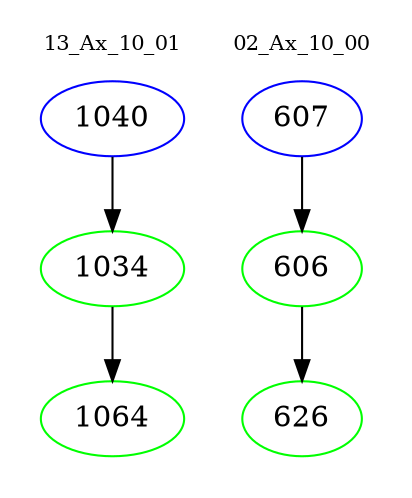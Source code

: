 digraph{
subgraph cluster_0 {
color = white
label = "13_Ax_10_01";
fontsize=10;
T0_1040 [label="1040", color="blue"]
T0_1040 -> T0_1034 [color="black"]
T0_1034 [label="1034", color="green"]
T0_1034 -> T0_1064 [color="black"]
T0_1064 [label="1064", color="green"]
}
subgraph cluster_1 {
color = white
label = "02_Ax_10_00";
fontsize=10;
T1_607 [label="607", color="blue"]
T1_607 -> T1_606 [color="black"]
T1_606 [label="606", color="green"]
T1_606 -> T1_626 [color="black"]
T1_626 [label="626", color="green"]
}
}
